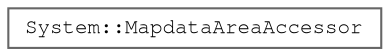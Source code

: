 digraph "Graphical Class Hierarchy"
{
 // LATEX_PDF_SIZE
  bgcolor="transparent";
  edge [fontname=FreeMono,fontsize=10,labelfontname=FreeMono,labelfontsize=10];
  node [fontname=FreeMono,fontsize=10,shape=box,height=0.2,width=0.4];
  rankdir="LR";
  Node0 [label="System::MapdataAreaAccessor",height=0.2,width=0.4,color="grey40", fillcolor="white", style="filled",URL="$class_system_1_1_mapdata_area_accessor.html",tooltip=" "];
}
